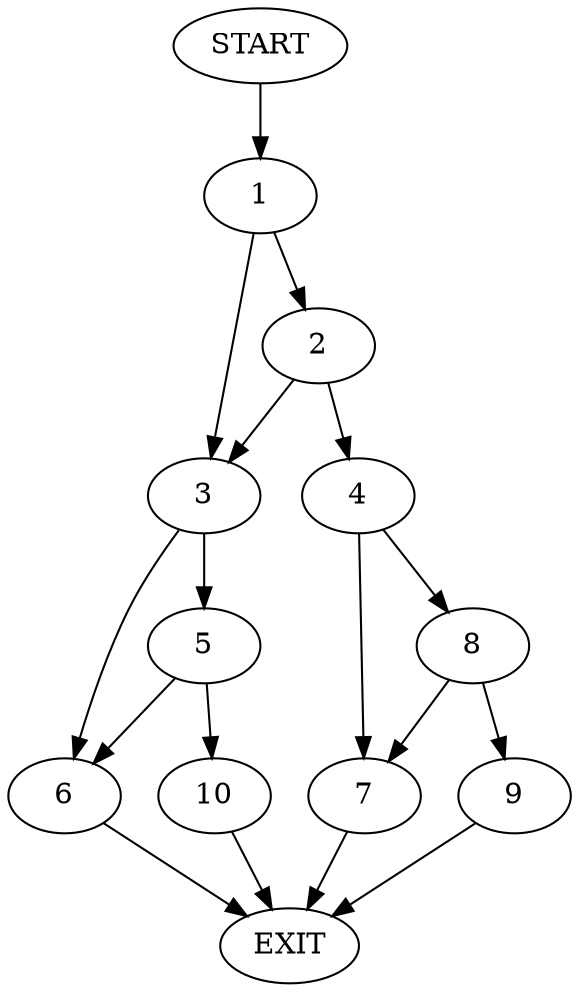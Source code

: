 digraph {
0 [label="START"]
11 [label="EXIT"]
0 -> 1
1 -> 2
1 -> 3
2 -> 4
2 -> 3
3 -> 5
3 -> 6
4 -> 7
4 -> 8
8 -> 7
8 -> 9
7 -> 11
9 -> 11
6 -> 11
5 -> 10
5 -> 6
10 -> 11
}
